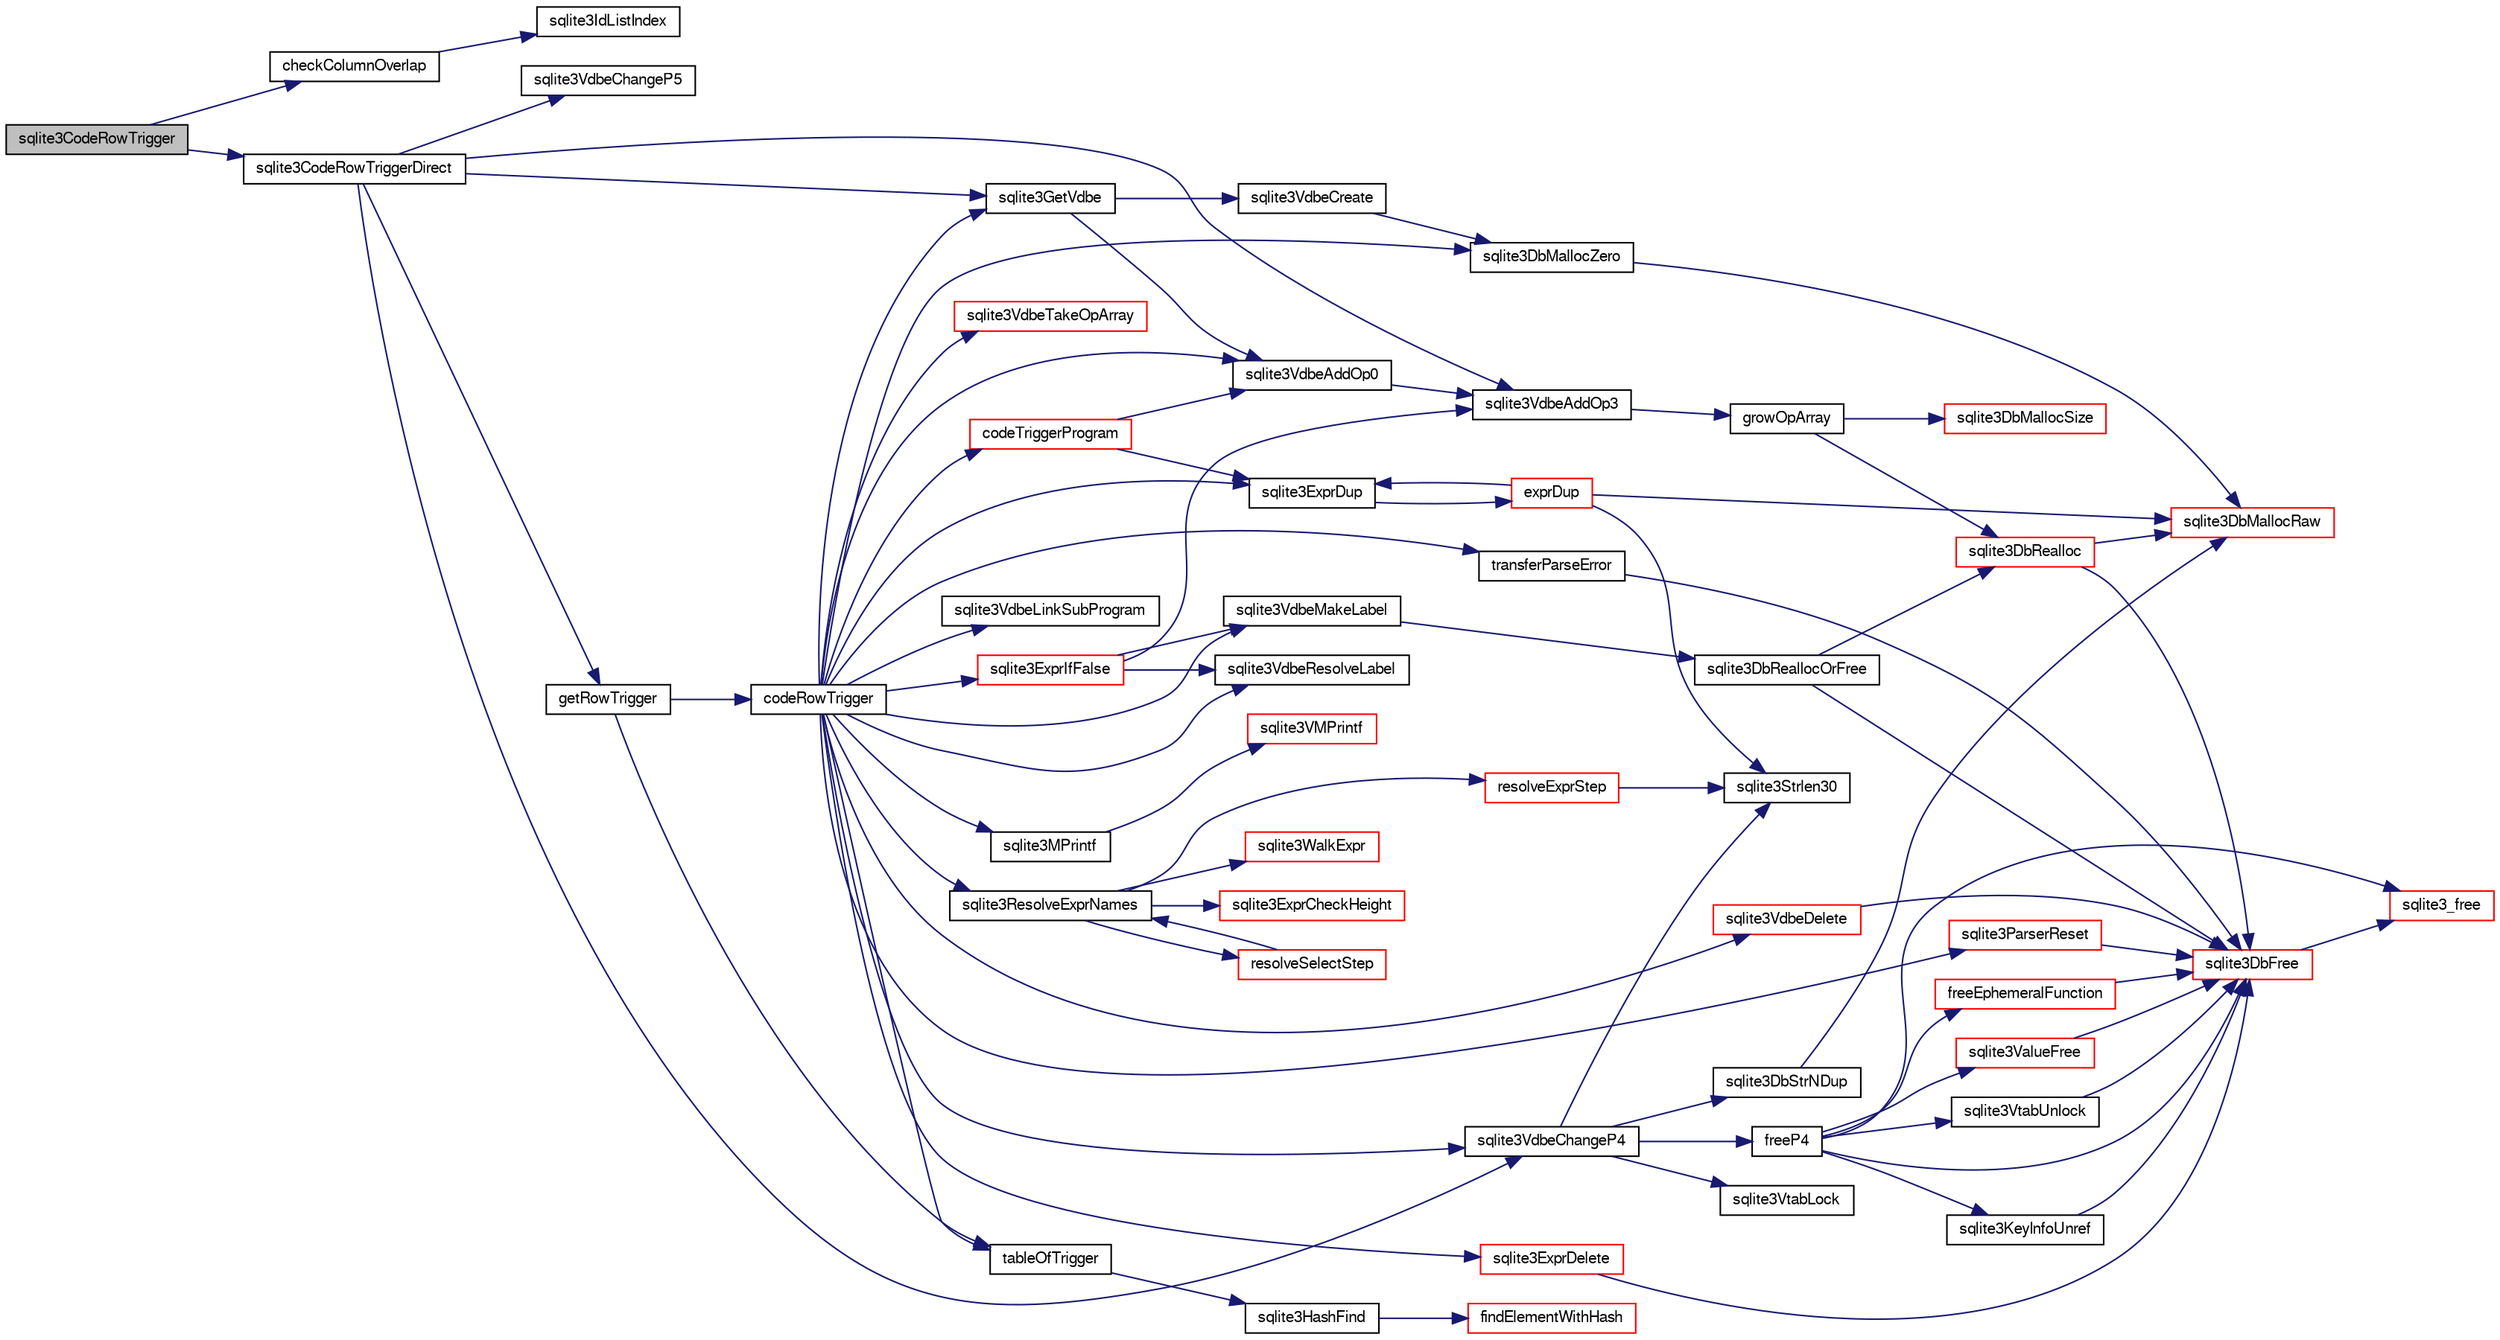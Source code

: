 digraph "sqlite3CodeRowTrigger"
{
  edge [fontname="FreeSans",fontsize="10",labelfontname="FreeSans",labelfontsize="10"];
  node [fontname="FreeSans",fontsize="10",shape=record];
  rankdir="LR";
  Node474364 [label="sqlite3CodeRowTrigger",height=0.2,width=0.4,color="black", fillcolor="grey75", style="filled", fontcolor="black"];
  Node474364 -> Node474365 [color="midnightblue",fontsize="10",style="solid",fontname="FreeSans"];
  Node474365 [label="checkColumnOverlap",height=0.2,width=0.4,color="black", fillcolor="white", style="filled",URL="$sqlite3_8c.html#a6714077d5f50ff5f5a78a3274dec233e"];
  Node474365 -> Node474366 [color="midnightblue",fontsize="10",style="solid",fontname="FreeSans"];
  Node474366 [label="sqlite3IdListIndex",height=0.2,width=0.4,color="black", fillcolor="white", style="filled",URL="$sqlite3_8c.html#a88379ff9e3d2da4ee2e4a66f92a59204"];
  Node474364 -> Node474367 [color="midnightblue",fontsize="10",style="solid",fontname="FreeSans"];
  Node474367 [label="sqlite3CodeRowTriggerDirect",height=0.2,width=0.4,color="black", fillcolor="white", style="filled",URL="$sqlite3_8c.html#ad92829f9001bcf89a0299dad5a48acd4"];
  Node474367 -> Node474368 [color="midnightblue",fontsize="10",style="solid",fontname="FreeSans"];
  Node474368 [label="sqlite3GetVdbe",height=0.2,width=0.4,color="black", fillcolor="white", style="filled",URL="$sqlite3_8c.html#a76b721dcd00b0587308547594cb6c1f4"];
  Node474368 -> Node474369 [color="midnightblue",fontsize="10",style="solid",fontname="FreeSans"];
  Node474369 [label="sqlite3VdbeCreate",height=0.2,width=0.4,color="black", fillcolor="white", style="filled",URL="$sqlite3_8c.html#a7778fbbc1a7b677f680ce0afc44a88e2"];
  Node474369 -> Node474370 [color="midnightblue",fontsize="10",style="solid",fontname="FreeSans"];
  Node474370 [label="sqlite3DbMallocZero",height=0.2,width=0.4,color="black", fillcolor="white", style="filled",URL="$sqlite3_8c.html#a49cfebac9d6067a03442c92af73f33e4"];
  Node474370 -> Node474371 [color="midnightblue",fontsize="10",style="solid",fontname="FreeSans"];
  Node474371 [label="sqlite3DbMallocRaw",height=0.2,width=0.4,color="red", fillcolor="white", style="filled",URL="$sqlite3_8c.html#abbe8be0cf7175e11ddc3e2218fad924e"];
  Node474368 -> Node474383 [color="midnightblue",fontsize="10",style="solid",fontname="FreeSans"];
  Node474383 [label="sqlite3VdbeAddOp0",height=0.2,width=0.4,color="black", fillcolor="white", style="filled",URL="$sqlite3_8c.html#a0aefd237fc1d629f3a3d3d454ced408a"];
  Node474383 -> Node474384 [color="midnightblue",fontsize="10",style="solid",fontname="FreeSans"];
  Node474384 [label="sqlite3VdbeAddOp3",height=0.2,width=0.4,color="black", fillcolor="white", style="filled",URL="$sqlite3_8c.html#a29b4560b019211a73e1478cec7468345"];
  Node474384 -> Node474385 [color="midnightblue",fontsize="10",style="solid",fontname="FreeSans"];
  Node474385 [label="growOpArray",height=0.2,width=0.4,color="black", fillcolor="white", style="filled",URL="$sqlite3_8c.html#adb00b9ead01ffe0d757d5a6d0853ada5"];
  Node474385 -> Node474386 [color="midnightblue",fontsize="10",style="solid",fontname="FreeSans"];
  Node474386 [label="sqlite3DbRealloc",height=0.2,width=0.4,color="red", fillcolor="white", style="filled",URL="$sqlite3_8c.html#ae028f4902a9d29bcaf310ff289ee87dc"];
  Node474386 -> Node474371 [color="midnightblue",fontsize="10",style="solid",fontname="FreeSans"];
  Node474386 -> Node474388 [color="midnightblue",fontsize="10",style="solid",fontname="FreeSans"];
  Node474388 [label="sqlite3DbFree",height=0.2,width=0.4,color="red", fillcolor="white", style="filled",URL="$sqlite3_8c.html#ac70ab821a6607b4a1b909582dc37a069"];
  Node474388 -> Node474391 [color="midnightblue",fontsize="10",style="solid",fontname="FreeSans"];
  Node474391 [label="sqlite3_free",height=0.2,width=0.4,color="red", fillcolor="white", style="filled",URL="$sqlite3_8c.html#a6552349e36a8a691af5487999ab09519"];
  Node474385 -> Node474390 [color="midnightblue",fontsize="10",style="solid",fontname="FreeSans"];
  Node474390 [label="sqlite3DbMallocSize",height=0.2,width=0.4,color="red", fillcolor="white", style="filled",URL="$sqlite3_8c.html#aa397e5a8a03495203a0767abf0a71f86"];
  Node474367 -> Node474655 [color="midnightblue",fontsize="10",style="solid",fontname="FreeSans"];
  Node474655 [label="getRowTrigger",height=0.2,width=0.4,color="black", fillcolor="white", style="filled",URL="$sqlite3_8c.html#a69626ef20b540d1a2b19cf56f3f45689"];
  Node474655 -> Node474656 [color="midnightblue",fontsize="10",style="solid",fontname="FreeSans"];
  Node474656 [label="tableOfTrigger",height=0.2,width=0.4,color="black", fillcolor="white", style="filled",URL="$sqlite3_8c.html#a62f317e5cd5c8e11647b1d56426467c3"];
  Node474656 -> Node474657 [color="midnightblue",fontsize="10",style="solid",fontname="FreeSans"];
  Node474657 [label="sqlite3HashFind",height=0.2,width=0.4,color="black", fillcolor="white", style="filled",URL="$sqlite3_8c.html#a8ca124229470a66b4c9c141ded48e2aa"];
  Node474657 -> Node474658 [color="midnightblue",fontsize="10",style="solid",fontname="FreeSans"];
  Node474658 [label="findElementWithHash",height=0.2,width=0.4,color="red", fillcolor="white", style="filled",URL="$sqlite3_8c.html#a75c0f574fa5d51702434c6e980d57d7f"];
  Node474655 -> Node474660 [color="midnightblue",fontsize="10",style="solid",fontname="FreeSans"];
  Node474660 [label="codeRowTrigger",height=0.2,width=0.4,color="black", fillcolor="white", style="filled",URL="$sqlite3_8c.html#a463cea5aaaf388b560b206570a0022fc"];
  Node474660 -> Node474656 [color="midnightblue",fontsize="10",style="solid",fontname="FreeSans"];
  Node474660 -> Node474370 [color="midnightblue",fontsize="10",style="solid",fontname="FreeSans"];
  Node474660 -> Node474661 [color="midnightblue",fontsize="10",style="solid",fontname="FreeSans"];
  Node474661 [label="sqlite3VdbeLinkSubProgram",height=0.2,width=0.4,color="black", fillcolor="white", style="filled",URL="$sqlite3_8c.html#a556b7476bf55b92f85867d5ed2b7e988"];
  Node474660 -> Node474368 [color="midnightblue",fontsize="10",style="solid",fontname="FreeSans"];
  Node474660 -> Node474662 [color="midnightblue",fontsize="10",style="solid",fontname="FreeSans"];
  Node474662 [label="sqlite3VdbeChangeP4",height=0.2,width=0.4,color="black", fillcolor="white", style="filled",URL="$sqlite3_8c.html#add0d891a062d044a0c7e6fc072702830"];
  Node474662 -> Node474663 [color="midnightblue",fontsize="10",style="solid",fontname="FreeSans"];
  Node474663 [label="freeP4",height=0.2,width=0.4,color="black", fillcolor="white", style="filled",URL="$sqlite3_8c.html#aa1ec8debef2a9be5fe36a3082fd3e0f9"];
  Node474663 -> Node474388 [color="midnightblue",fontsize="10",style="solid",fontname="FreeSans"];
  Node474663 -> Node474664 [color="midnightblue",fontsize="10",style="solid",fontname="FreeSans"];
  Node474664 [label="sqlite3KeyInfoUnref",height=0.2,width=0.4,color="black", fillcolor="white", style="filled",URL="$sqlite3_8c.html#ac94cc1874ab0865db1dbbefd3886ba4a"];
  Node474664 -> Node474388 [color="midnightblue",fontsize="10",style="solid",fontname="FreeSans"];
  Node474663 -> Node474391 [color="midnightblue",fontsize="10",style="solid",fontname="FreeSans"];
  Node474663 -> Node474665 [color="midnightblue",fontsize="10",style="solid",fontname="FreeSans"];
  Node474665 [label="freeEphemeralFunction",height=0.2,width=0.4,color="red", fillcolor="white", style="filled",URL="$sqlite3_8c.html#ace0a45aad803937290f5495906773bc4"];
  Node474665 -> Node474388 [color="midnightblue",fontsize="10",style="solid",fontname="FreeSans"];
  Node474663 -> Node474667 [color="midnightblue",fontsize="10",style="solid",fontname="FreeSans"];
  Node474667 [label="sqlite3ValueFree",height=0.2,width=0.4,color="red", fillcolor="white", style="filled",URL="$sqlite3_8c.html#afeed84c3f344a833d15c7209265dc520"];
  Node474667 -> Node474388 [color="midnightblue",fontsize="10",style="solid",fontname="FreeSans"];
  Node474663 -> Node474668 [color="midnightblue",fontsize="10",style="solid",fontname="FreeSans"];
  Node474668 [label="sqlite3VtabUnlock",height=0.2,width=0.4,color="black", fillcolor="white", style="filled",URL="$sqlite3_8c.html#a8b3341682c7724d767ebc8288b9063b4"];
  Node474668 -> Node474388 [color="midnightblue",fontsize="10",style="solid",fontname="FreeSans"];
  Node474662 -> Node474669 [color="midnightblue",fontsize="10",style="solid",fontname="FreeSans"];
  Node474669 [label="sqlite3VtabLock",height=0.2,width=0.4,color="black", fillcolor="white", style="filled",URL="$sqlite3_8c.html#aa2b6bcc2ba2b313da4b72e6b0d83dea6"];
  Node474662 -> Node474438 [color="midnightblue",fontsize="10",style="solid",fontname="FreeSans"];
  Node474438 [label="sqlite3Strlen30",height=0.2,width=0.4,color="black", fillcolor="white", style="filled",URL="$sqlite3_8c.html#a3dcd80ba41f1a308193dee74857b62a7"];
  Node474662 -> Node474646 [color="midnightblue",fontsize="10",style="solid",fontname="FreeSans"];
  Node474646 [label="sqlite3DbStrNDup",height=0.2,width=0.4,color="black", fillcolor="white", style="filled",URL="$sqlite3_8c.html#a48e8c757f70cba60fe83ce00ad8de713"];
  Node474646 -> Node474371 [color="midnightblue",fontsize="10",style="solid",fontname="FreeSans"];
  Node474660 -> Node474642 [color="midnightblue",fontsize="10",style="solid",fontname="FreeSans"];
  Node474642 [label="sqlite3MPrintf",height=0.2,width=0.4,color="black", fillcolor="white", style="filled",URL="$sqlite3_8c.html#a208ef0df84e9778778804a19af03efea"];
  Node474642 -> Node474643 [color="midnightblue",fontsize="10",style="solid",fontname="FreeSans"];
  Node474643 [label="sqlite3VMPrintf",height=0.2,width=0.4,color="red", fillcolor="white", style="filled",URL="$sqlite3_8c.html#a05535d0982ef06fbc2ee8195ebbae689"];
  Node474660 -> Node474670 [color="midnightblue",fontsize="10",style="solid",fontname="FreeSans"];
  Node474670 [label="sqlite3ExprDup",height=0.2,width=0.4,color="black", fillcolor="white", style="filled",URL="$sqlite3_8c.html#a509095508224c9f99698d86205234209"];
  Node474670 -> Node474671 [color="midnightblue",fontsize="10",style="solid",fontname="FreeSans"];
  Node474671 [label="exprDup",height=0.2,width=0.4,color="red", fillcolor="white", style="filled",URL="$sqlite3_8c.html#a89f473c64253ae0a76749f543466a05a"];
  Node474671 -> Node474371 [color="midnightblue",fontsize="10",style="solid",fontname="FreeSans"];
  Node474671 -> Node474438 [color="midnightblue",fontsize="10",style="solid",fontname="FreeSans"];
  Node474671 -> Node474670 [color="midnightblue",fontsize="10",style="solid",fontname="FreeSans"];
  Node474660 -> Node474682 [color="midnightblue",fontsize="10",style="solid",fontname="FreeSans"];
  Node474682 [label="sqlite3ResolveExprNames",height=0.2,width=0.4,color="black", fillcolor="white", style="filled",URL="$sqlite3_8c.html#a537cf717a3f847807d3a3fd65da636ad"];
  Node474682 -> Node474683 [color="midnightblue",fontsize="10",style="solid",fontname="FreeSans"];
  Node474683 [label="sqlite3ExprCheckHeight",height=0.2,width=0.4,color="red", fillcolor="white", style="filled",URL="$sqlite3_8c.html#ab208260635507bd7a5c58b612db514f2"];
  Node474682 -> Node474685 [color="midnightblue",fontsize="10",style="solid",fontname="FreeSans"];
  Node474685 [label="resolveExprStep",height=0.2,width=0.4,color="red", fillcolor="white", style="filled",URL="$sqlite3_8c.html#a0687a8650fd8a4ebbf5c2c5a75a8fb13"];
  Node474685 -> Node474438 [color="midnightblue",fontsize="10",style="solid",fontname="FreeSans"];
  Node474682 -> Node475380 [color="midnightblue",fontsize="10",style="solid",fontname="FreeSans"];
  Node475380 [label="resolveSelectStep",height=0.2,width=0.4,color="red", fillcolor="white", style="filled",URL="$sqlite3_8c.html#a0b9015a9e505c63fd104dcbad672c814"];
  Node475380 -> Node474682 [color="midnightblue",fontsize="10",style="solid",fontname="FreeSans"];
  Node474682 -> Node474693 [color="midnightblue",fontsize="10",style="solid",fontname="FreeSans"];
  Node474693 [label="sqlite3WalkExpr",height=0.2,width=0.4,color="red", fillcolor="white", style="filled",URL="$sqlite3_8c.html#a5d04d7273f7194fb0fbb24e7ee5e1b5a"];
  Node474660 -> Node475440 [color="midnightblue",fontsize="10",style="solid",fontname="FreeSans"];
  Node475440 [label="sqlite3VdbeMakeLabel",height=0.2,width=0.4,color="black", fillcolor="white", style="filled",URL="$sqlite3_8c.html#acf57ce8fb6f3c634375c019f5ebe66f6"];
  Node475440 -> Node474446 [color="midnightblue",fontsize="10",style="solid",fontname="FreeSans"];
  Node474446 [label="sqlite3DbReallocOrFree",height=0.2,width=0.4,color="black", fillcolor="white", style="filled",URL="$sqlite3_8c.html#a532a9fd62eeb46b61885a0fff075231c"];
  Node474446 -> Node474386 [color="midnightblue",fontsize="10",style="solid",fontname="FreeSans"];
  Node474446 -> Node474388 [color="midnightblue",fontsize="10",style="solid",fontname="FreeSans"];
  Node474660 -> Node475441 [color="midnightblue",fontsize="10",style="solid",fontname="FreeSans"];
  Node475441 [label="sqlite3ExprIfFalse",height=0.2,width=0.4,color="red", fillcolor="white", style="filled",URL="$sqlite3_8c.html#af97ecccb5d56e321e118414b08f65b71"];
  Node475441 -> Node475440 [color="midnightblue",fontsize="10",style="solid",fontname="FreeSans"];
  Node475441 -> Node475446 [color="midnightblue",fontsize="10",style="solid",fontname="FreeSans"];
  Node475446 [label="sqlite3VdbeResolveLabel",height=0.2,width=0.4,color="black", fillcolor="white", style="filled",URL="$sqlite3_8c.html#a0a86f82356e392d9a84a008559c1aeeb"];
  Node475441 -> Node474384 [color="midnightblue",fontsize="10",style="solid",fontname="FreeSans"];
  Node474660 -> Node474704 [color="midnightblue",fontsize="10",style="solid",fontname="FreeSans"];
  Node474704 [label="sqlite3ExprDelete",height=0.2,width=0.4,color="red", fillcolor="white", style="filled",URL="$sqlite3_8c.html#ae4e21ab5918e0428fbaa9e615dceb309"];
  Node474704 -> Node474388 [color="midnightblue",fontsize="10",style="solid",fontname="FreeSans"];
  Node474660 -> Node475645 [color="midnightblue",fontsize="10",style="solid",fontname="FreeSans"];
  Node475645 [label="codeTriggerProgram",height=0.2,width=0.4,color="red", fillcolor="white", style="filled",URL="$sqlite3_8c.html#a120801f59d9281d201d2ff4b2606836e"];
  Node475645 -> Node474670 [color="midnightblue",fontsize="10",style="solid",fontname="FreeSans"];
  Node475645 -> Node474383 [color="midnightblue",fontsize="10",style="solid",fontname="FreeSans"];
  Node474660 -> Node475446 [color="midnightblue",fontsize="10",style="solid",fontname="FreeSans"];
  Node474660 -> Node474383 [color="midnightblue",fontsize="10",style="solid",fontname="FreeSans"];
  Node474660 -> Node475697 [color="midnightblue",fontsize="10",style="solid",fontname="FreeSans"];
  Node475697 [label="transferParseError",height=0.2,width=0.4,color="black", fillcolor="white", style="filled",URL="$sqlite3_8c.html#a73a2a703cc3e8e75baf13163888d4852"];
  Node475697 -> Node474388 [color="midnightblue",fontsize="10",style="solid",fontname="FreeSans"];
  Node474660 -> Node475698 [color="midnightblue",fontsize="10",style="solid",fontname="FreeSans"];
  Node475698 [label="sqlite3VdbeTakeOpArray",height=0.2,width=0.4,color="red", fillcolor="white", style="filled",URL="$sqlite3_8c.html#a1f7b118692db626cff3d33803d463103"];
  Node474660 -> Node474751 [color="midnightblue",fontsize="10",style="solid",fontname="FreeSans"];
  Node474751 [label="sqlite3VdbeDelete",height=0.2,width=0.4,color="red", fillcolor="white", style="filled",URL="$sqlite3_8c.html#ace82a1f75873a6609067d0f572120e47"];
  Node474751 -> Node474388 [color="midnightblue",fontsize="10",style="solid",fontname="FreeSans"];
  Node474660 -> Node475081 [color="midnightblue",fontsize="10",style="solid",fontname="FreeSans"];
  Node475081 [label="sqlite3ParserReset",height=0.2,width=0.4,color="red", fillcolor="white", style="filled",URL="$sqlite3_8c.html#ae5c69f1aa716b5dc4b54dbf6642c1071"];
  Node475081 -> Node474388 [color="midnightblue",fontsize="10",style="solid",fontname="FreeSans"];
  Node474367 -> Node474384 [color="midnightblue",fontsize="10",style="solid",fontname="FreeSans"];
  Node474367 -> Node474662 [color="midnightblue",fontsize="10",style="solid",fontname="FreeSans"];
  Node474367 -> Node475470 [color="midnightblue",fontsize="10",style="solid",fontname="FreeSans"];
  Node475470 [label="sqlite3VdbeChangeP5",height=0.2,width=0.4,color="black", fillcolor="white", style="filled",URL="$sqlite3_8c.html#a4dde2e4087eda945511b05d667050740"];
}

